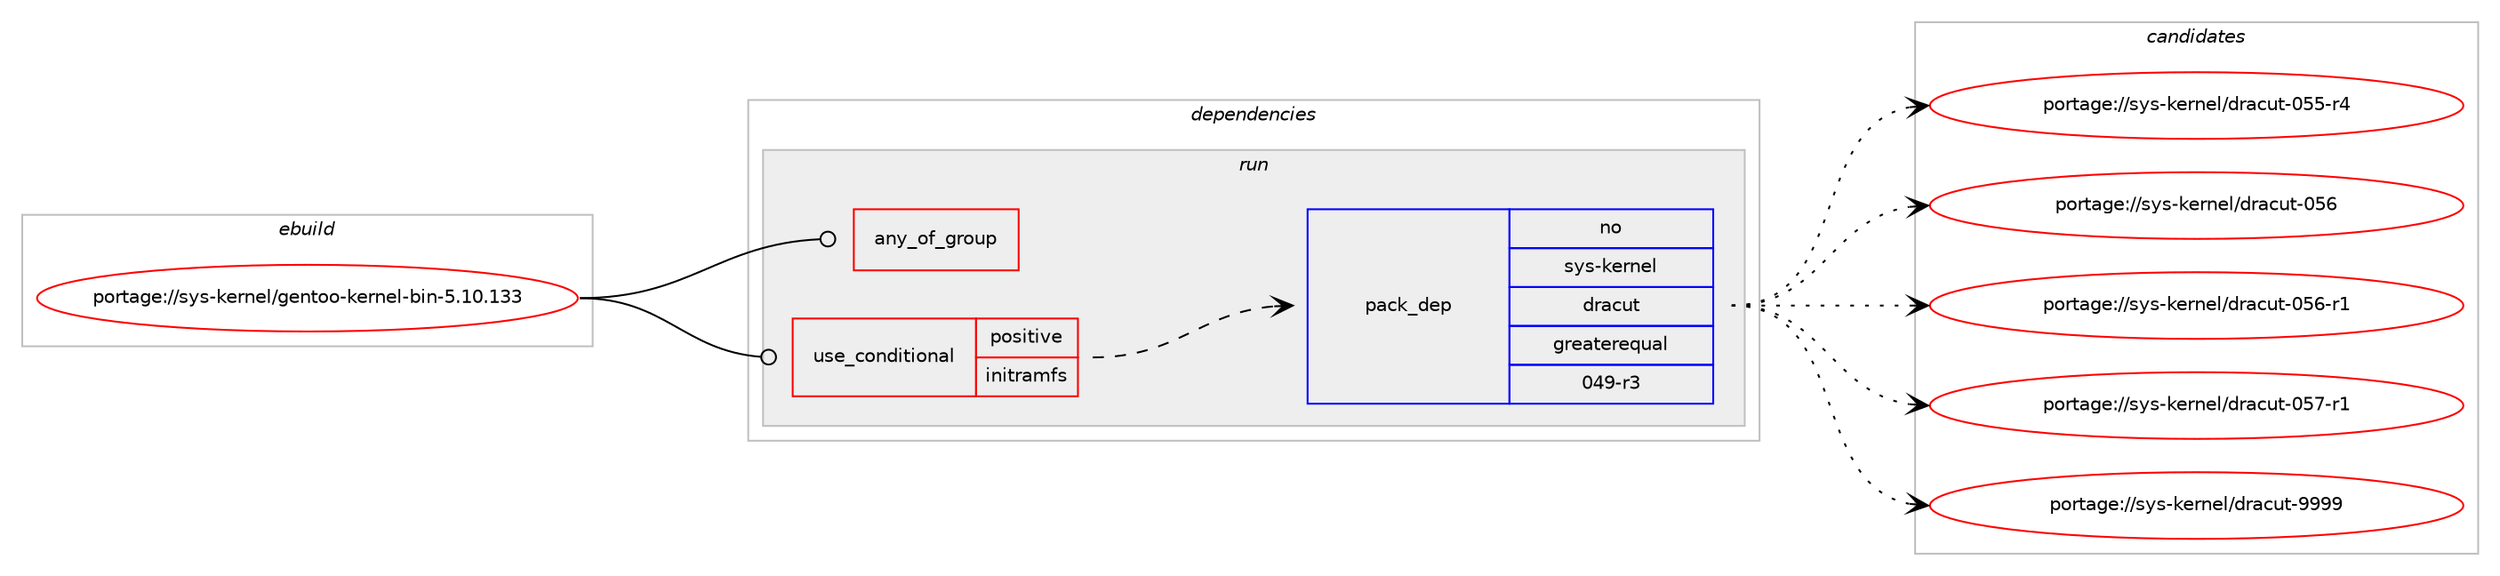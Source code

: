 digraph prolog {

# *************
# Graph options
# *************

newrank=true;
concentrate=true;
compound=true;
graph [rankdir=LR,fontname=Helvetica,fontsize=10,ranksep=1.5];#, ranksep=2.5, nodesep=0.2];
edge  [arrowhead=vee];
node  [fontname=Helvetica,fontsize=10];

# **********
# The ebuild
# **********

subgraph cluster_leftcol {
color=gray;
rank=same;
label=<<i>ebuild</i>>;
id [label="portage://sys-kernel/gentoo-kernel-bin-5.10.133", color=red, width=4, href="../sys-kernel/gentoo-kernel-bin-5.10.133.svg"];
}

# ****************
# The dependencies
# ****************

subgraph cluster_midcol {
color=gray;
label=<<i>dependencies</i>>;
subgraph cluster_compile {
fillcolor="#eeeeee";
style=filled;
label=<<i>compile</i>>;
}
subgraph cluster_compileandrun {
fillcolor="#eeeeee";
style=filled;
label=<<i>compile and run</i>>;
}
subgraph cluster_run {
fillcolor="#eeeeee";
style=filled;
label=<<i>run</i>>;
subgraph any3 {
dependency240 [label=<<TABLE BORDER="0" CELLBORDER="1" CELLSPACING="0" CELLPADDING="4"><TR><TD CELLPADDING="10">any_of_group</TD></TR></TABLE>>, shape=none, color=red];# *** BEGIN UNKNOWN DEPENDENCY TYPE (TODO) ***
# dependency240 -> package_dependency(portage://sys-kernel/gentoo-kernel-bin-5.10.133,run,no,sys-kernel,installkernel-gentoo,none,[,,],[],[])
# *** END UNKNOWN DEPENDENCY TYPE (TODO) ***

# *** BEGIN UNKNOWN DEPENDENCY TYPE (TODO) ***
# dependency240 -> package_dependency(portage://sys-kernel/gentoo-kernel-bin-5.10.133,run,no,sys-kernel,installkernel-systemd-boot,none,[,,],[],[])
# *** END UNKNOWN DEPENDENCY TYPE (TODO) ***

}
id:e -> dependency240:w [weight=20,style="solid",arrowhead="odot"];
subgraph cond145 {
dependency241 [label=<<TABLE BORDER="0" CELLBORDER="1" CELLSPACING="0" CELLPADDING="4"><TR><TD ROWSPAN="3" CELLPADDING="10">use_conditional</TD></TR><TR><TD>positive</TD></TR><TR><TD>initramfs</TD></TR></TABLE>>, shape=none, color=red];
subgraph pack94 {
dependency242 [label=<<TABLE BORDER="0" CELLBORDER="1" CELLSPACING="0" CELLPADDING="4" WIDTH="220"><TR><TD ROWSPAN="6" CELLPADDING="30">pack_dep</TD></TR><TR><TD WIDTH="110">no</TD></TR><TR><TD>sys-kernel</TD></TR><TR><TD>dracut</TD></TR><TR><TD>greaterequal</TD></TR><TR><TD>049-r3</TD></TR></TABLE>>, shape=none, color=blue];
}
dependency241:e -> dependency242:w [weight=20,style="dashed",arrowhead="vee"];
}
id:e -> dependency241:w [weight=20,style="solid",arrowhead="odot"];
# *** BEGIN UNKNOWN DEPENDENCY TYPE (TODO) ***
# id -> package_dependency(portage://sys-kernel/gentoo-kernel-bin-5.10.133,run,no,virtual,libelf,none,[,,],[],[])
# *** END UNKNOWN DEPENDENCY TYPE (TODO) ***

# *** BEGIN UNKNOWN DEPENDENCY TYPE (TODO) ***
# id -> package_dependency(portage://sys-kernel/gentoo-kernel-bin-5.10.133,run,weak,sys-kernel,gentoo-kernel,none,[,,],[slot(5.10.133)],[])
# *** END UNKNOWN DEPENDENCY TYPE (TODO) ***

}
}

# **************
# The candidates
# **************

subgraph cluster_choices {
rank=same;
color=gray;
label=<<i>candidates</i>>;

subgraph choice94 {
color=black;
nodesep=1;
choice11512111545107101114110101108471001149799117116454853534511452 [label="portage://sys-kernel/dracut-055-r4", color=red, width=4,href="../sys-kernel/dracut-055-r4.svg"];
choice1151211154510710111411010110847100114979911711645485354 [label="portage://sys-kernel/dracut-056", color=red, width=4,href="../sys-kernel/dracut-056.svg"];
choice11512111545107101114110101108471001149799117116454853544511449 [label="portage://sys-kernel/dracut-056-r1", color=red, width=4,href="../sys-kernel/dracut-056-r1.svg"];
choice11512111545107101114110101108471001149799117116454853554511449 [label="portage://sys-kernel/dracut-057-r1", color=red, width=4,href="../sys-kernel/dracut-057-r1.svg"];
choice115121115451071011141101011084710011497991171164557575757 [label="portage://sys-kernel/dracut-9999", color=red, width=4,href="../sys-kernel/dracut-9999.svg"];
dependency242:e -> choice11512111545107101114110101108471001149799117116454853534511452:w [style=dotted,weight="100"];
dependency242:e -> choice1151211154510710111411010110847100114979911711645485354:w [style=dotted,weight="100"];
dependency242:e -> choice11512111545107101114110101108471001149799117116454853544511449:w [style=dotted,weight="100"];
dependency242:e -> choice11512111545107101114110101108471001149799117116454853554511449:w [style=dotted,weight="100"];
dependency242:e -> choice115121115451071011141101011084710011497991171164557575757:w [style=dotted,weight="100"];
}
}

}
